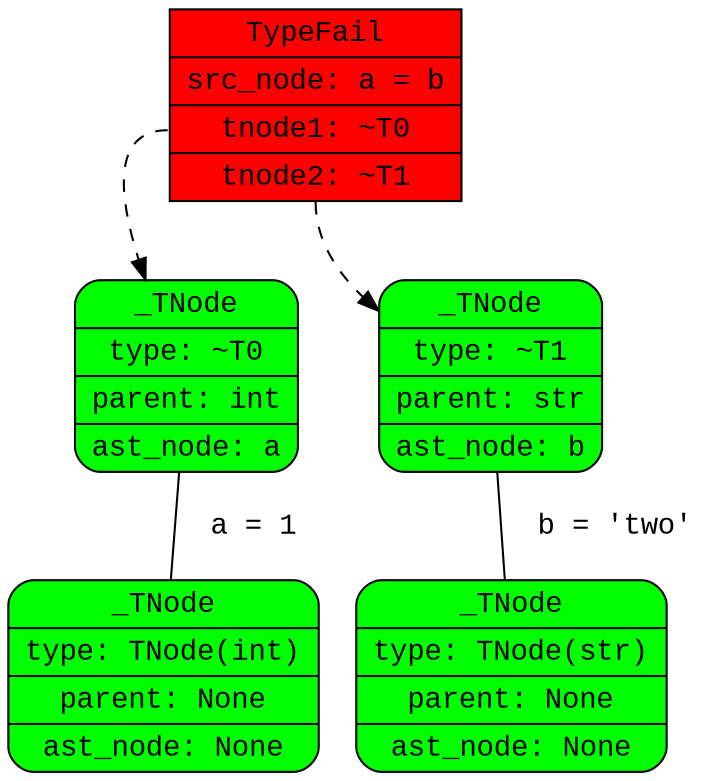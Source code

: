 digraph {

    node[fontname="Courier New"];
    edge[fontname="Courier New"];


    #TypeFail nodes
    fail [label="{<node> TypeFail
        |<src>src_node: a = b
        |<tn1>tnode1: ~T0
        |<tn2>tnode2: ~T1
    }"][shape=record style=filled fillcolor=red];


    #TNodes
    node[style=filled fillcolor=green shape = MRecord];
    int [label="{_TNode|type: TNode(int)|parent: None|ast_node: None}" shape=Mrecord];
    str [label="{_TNode|type: TNode(str)|parent: None|ast_node: None}" shape=Mrecord];
    t0 [label="{_TNode|type: ~T0|<p>parent: int|ast_node: a}" shape=Mrecord];
    t1 [label="{_TNode|type: ~T1|<p>parent: str|ast_node: b}" shape=Mrecord];
    int -> t0 [dir=none style="solid" label="  a = 1"];
    str -> t1 [dir=none style="solid" label="  b = 'two'"]
    fail:"tn1" -> t0 [style=dashed];
    fail:"tn2" -> t1 [style=dashed];

    {rank=min fail}
    {rank=max int str}

}